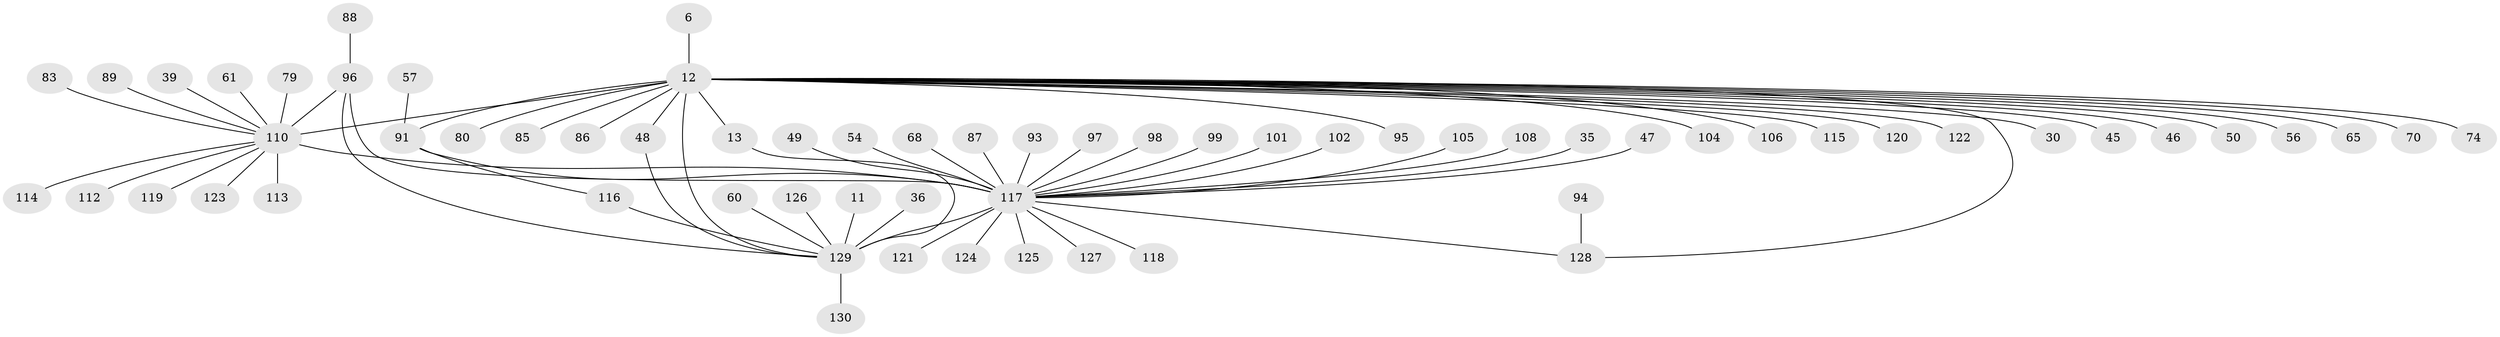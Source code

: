 // original degree distribution, {6: 0.015384615384615385, 30: 0.007692307692307693, 3: 0.1, 10: 0.023076923076923078, 1: 0.5, 16: 0.007692307692307693, 4: 0.038461538461538464, 15: 0.007692307692307693, 8: 0.007692307692307693, 14: 0.007692307692307693, 11: 0.015384615384615385, 2: 0.2153846153846154, 5: 0.05384615384615385}
// Generated by graph-tools (version 1.1) at 2025/48/03/09/25 04:48:27]
// undirected, 65 vertices, 72 edges
graph export_dot {
graph [start="1"]
  node [color=gray90,style=filled];
  6;
  11;
  12 [super="+2"];
  13;
  30;
  35;
  36;
  39;
  45;
  46;
  47;
  48 [super="+3"];
  49;
  50;
  54;
  56 [super="+51"];
  57;
  60;
  61;
  65;
  68;
  70;
  74;
  79;
  80;
  83;
  85;
  86 [super="+23"];
  87;
  88;
  89;
  91 [super="+1"];
  93;
  94 [super="+58"];
  95;
  96 [super="+78+77"];
  97;
  98 [super="+27"];
  99;
  101;
  102 [super="+100"];
  104;
  105;
  106;
  108;
  110 [super="+26+81+109+43+75"];
  112;
  113;
  114;
  115 [super="+22"];
  116 [super="+55+41"];
  117 [super="+71+90+72+59+28"];
  118;
  119;
  120;
  121;
  122;
  123;
  124;
  125;
  126;
  127;
  128 [super="+84+16+52+67"];
  129 [super="+38+40+111"];
  130;
  6 -- 12;
  11 -- 129;
  12 -- 13 [weight=2];
  12 -- 30;
  12 -- 50;
  12 -- 80;
  12 -- 106;
  12 -- 65;
  12 -- 70;
  12 -- 74;
  12 -- 85;
  12 -- 120;
  12 -- 95;
  12 -- 104;
  12 -- 45;
  12 -- 46;
  12 -- 48 [weight=2];
  12 -- 56 [weight=2];
  12 -- 122;
  12 -- 110 [weight=8];
  12 -- 115;
  12 -- 86;
  12 -- 129 [weight=5];
  12 -- 128 [weight=2];
  12 -- 91 [weight=2];
  13 -- 129;
  35 -- 117;
  36 -- 129;
  39 -- 110;
  47 -- 117;
  48 -- 129;
  49 -- 117;
  54 -- 117;
  57 -- 91;
  60 -- 129;
  61 -- 110;
  68 -- 117;
  79 -- 110;
  83 -- 110;
  87 -- 117;
  88 -- 96;
  89 -- 110;
  91 -- 117 [weight=2];
  91 -- 116;
  93 -- 117;
  94 -- 128;
  96 -- 110 [weight=3];
  96 -- 129 [weight=2];
  96 -- 117 [weight=3];
  97 -- 117;
  98 -- 117;
  99 -- 117;
  101 -- 117;
  102 -- 117;
  105 -- 117;
  108 -- 117;
  110 -- 123;
  110 -- 112;
  110 -- 113;
  110 -- 114;
  110 -- 117 [weight=6];
  110 -- 119;
  116 -- 129 [weight=2];
  117 -- 128 [weight=2];
  117 -- 121;
  117 -- 124;
  117 -- 125;
  117 -- 127;
  117 -- 129 [weight=10];
  117 -- 118;
  126 -- 129;
  129 -- 130;
}
